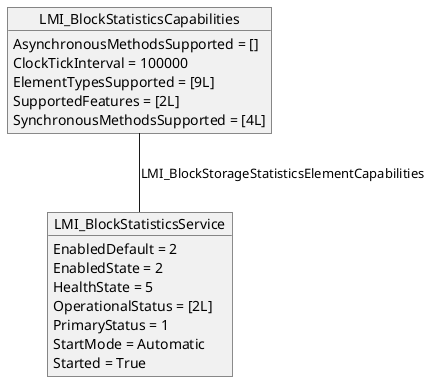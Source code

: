 @startuml
object "LMI_BlockStatisticsCapabilities" as obj0
obj0 : AsynchronousMethodsSupported = []
obj0 : ClockTickInterval = 100000
obj0 : ElementTypesSupported = [9L]
obj0 : SupportedFeatures = [2L]
obj0 : SynchronousMethodsSupported = [4L]

object "LMI_BlockStatisticsService" as obj1
obj1 : EnabledDefault = 2
obj1 : EnabledState = 2
obj1 : HealthState = 5
obj1 : OperationalStatus = [2L]
obj1 : PrimaryStatus = 1
obj1 : StartMode = Automatic
obj1 : Started = True

obj0 -- obj1 : LMI_BlockStorageStatisticsElementCapabilities
@enduml
